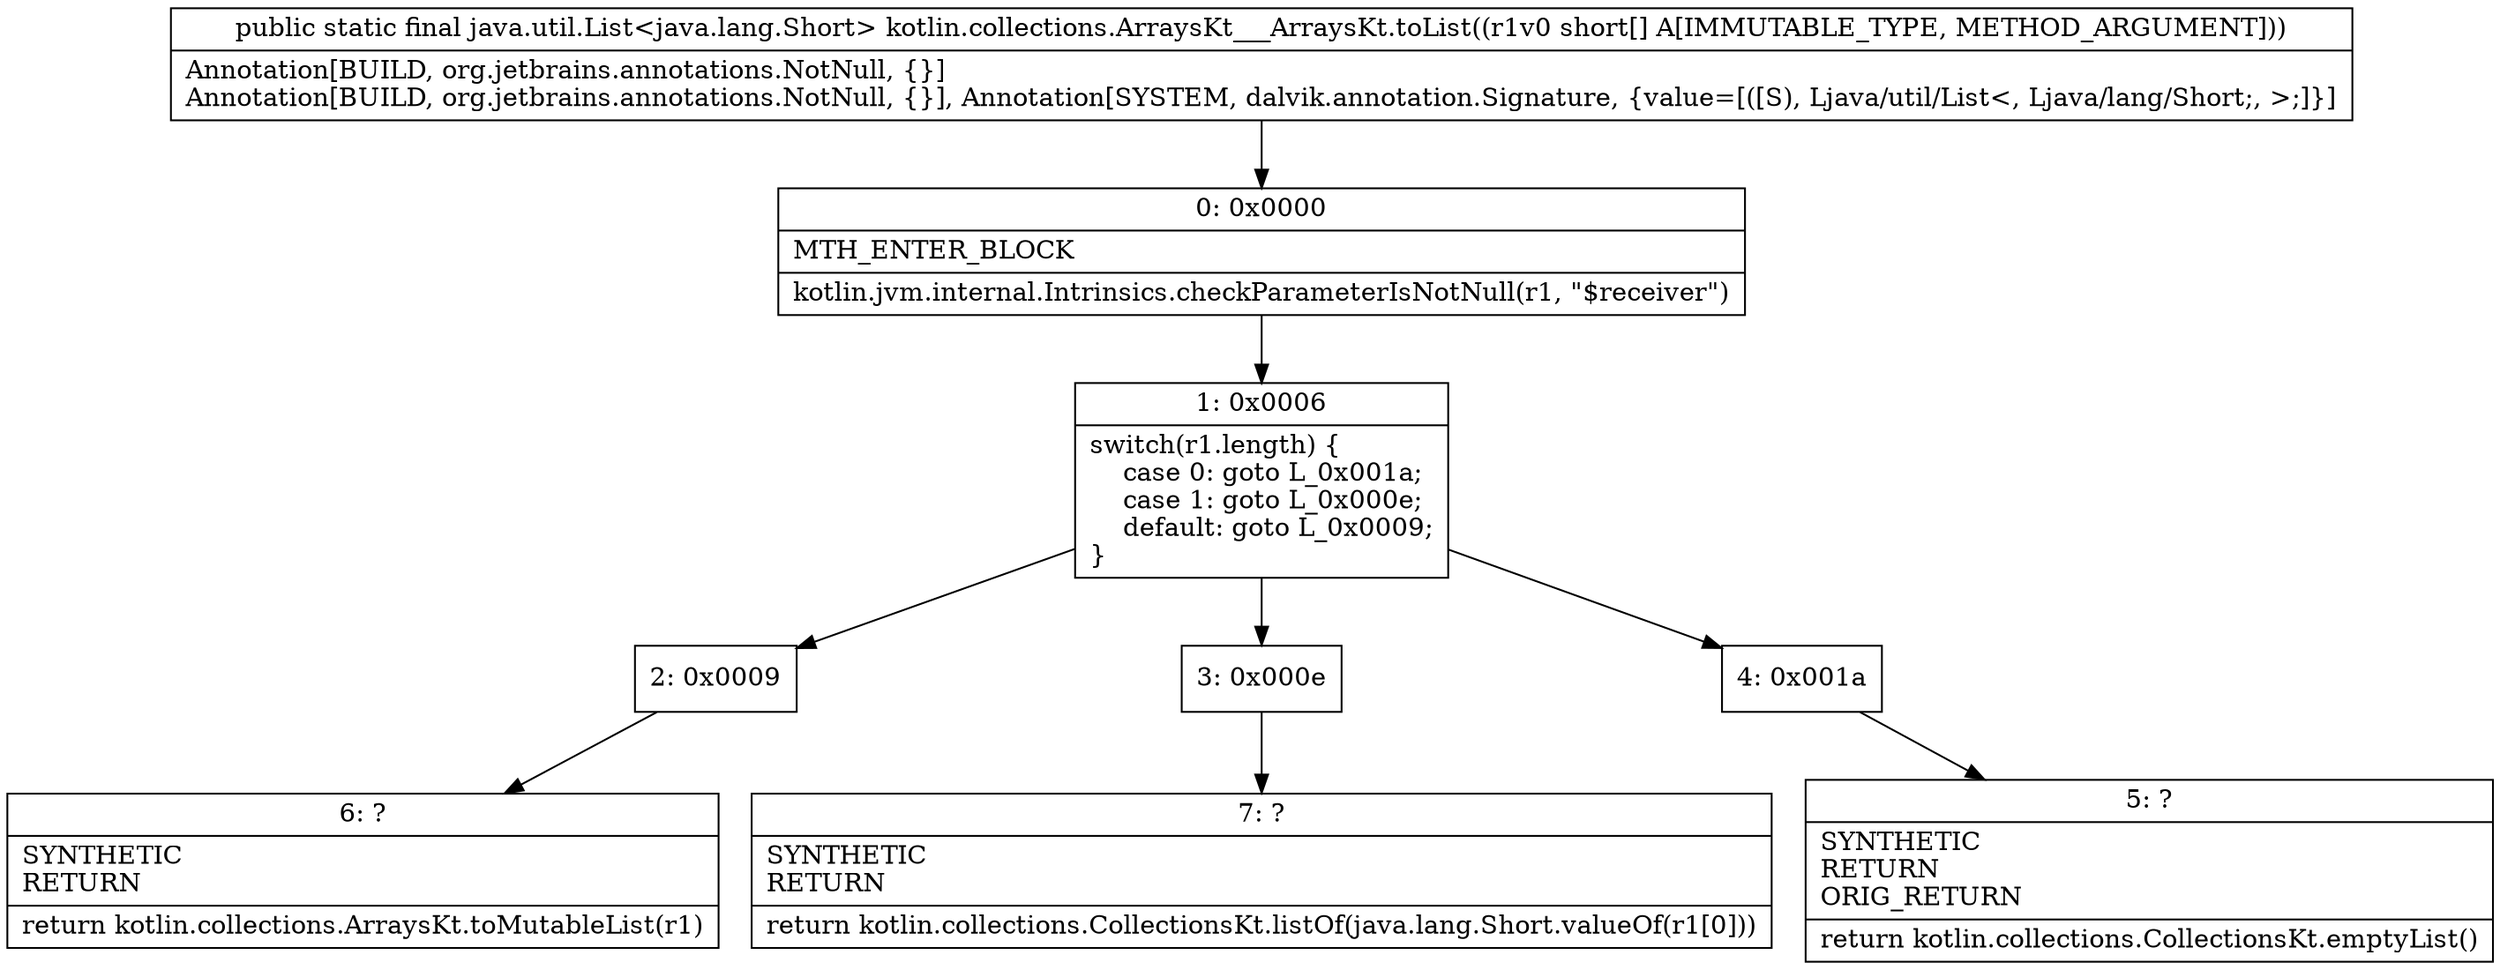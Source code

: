 digraph "CFG forkotlin.collections.ArraysKt___ArraysKt.toList([S)Ljava\/util\/List;" {
Node_0 [shape=record,label="{0\:\ 0x0000|MTH_ENTER_BLOCK\l|kotlin.jvm.internal.Intrinsics.checkParameterIsNotNull(r1, \"$receiver\")\l}"];
Node_1 [shape=record,label="{1\:\ 0x0006|switch(r1.length) \{\l    case 0: goto L_0x001a;\l    case 1: goto L_0x000e;\l    default: goto L_0x0009;\l\}\l}"];
Node_2 [shape=record,label="{2\:\ 0x0009}"];
Node_3 [shape=record,label="{3\:\ 0x000e}"];
Node_4 [shape=record,label="{4\:\ 0x001a}"];
Node_5 [shape=record,label="{5\:\ ?|SYNTHETIC\lRETURN\lORIG_RETURN\l|return kotlin.collections.CollectionsKt.emptyList()\l}"];
Node_6 [shape=record,label="{6\:\ ?|SYNTHETIC\lRETURN\l|return kotlin.collections.ArraysKt.toMutableList(r1)\l}"];
Node_7 [shape=record,label="{7\:\ ?|SYNTHETIC\lRETURN\l|return kotlin.collections.CollectionsKt.listOf(java.lang.Short.valueOf(r1[0]))\l}"];
MethodNode[shape=record,label="{public static final java.util.List\<java.lang.Short\> kotlin.collections.ArraysKt___ArraysKt.toList((r1v0 short[] A[IMMUTABLE_TYPE, METHOD_ARGUMENT]))  | Annotation[BUILD, org.jetbrains.annotations.NotNull, \{\}]\lAnnotation[BUILD, org.jetbrains.annotations.NotNull, \{\}], Annotation[SYSTEM, dalvik.annotation.Signature, \{value=[([S), Ljava\/util\/List\<, Ljava\/lang\/Short;, \>;]\}]\l}"];
MethodNode -> Node_0;
Node_0 -> Node_1;
Node_1 -> Node_2;
Node_1 -> Node_3;
Node_1 -> Node_4;
Node_2 -> Node_6;
Node_3 -> Node_7;
Node_4 -> Node_5;
}


